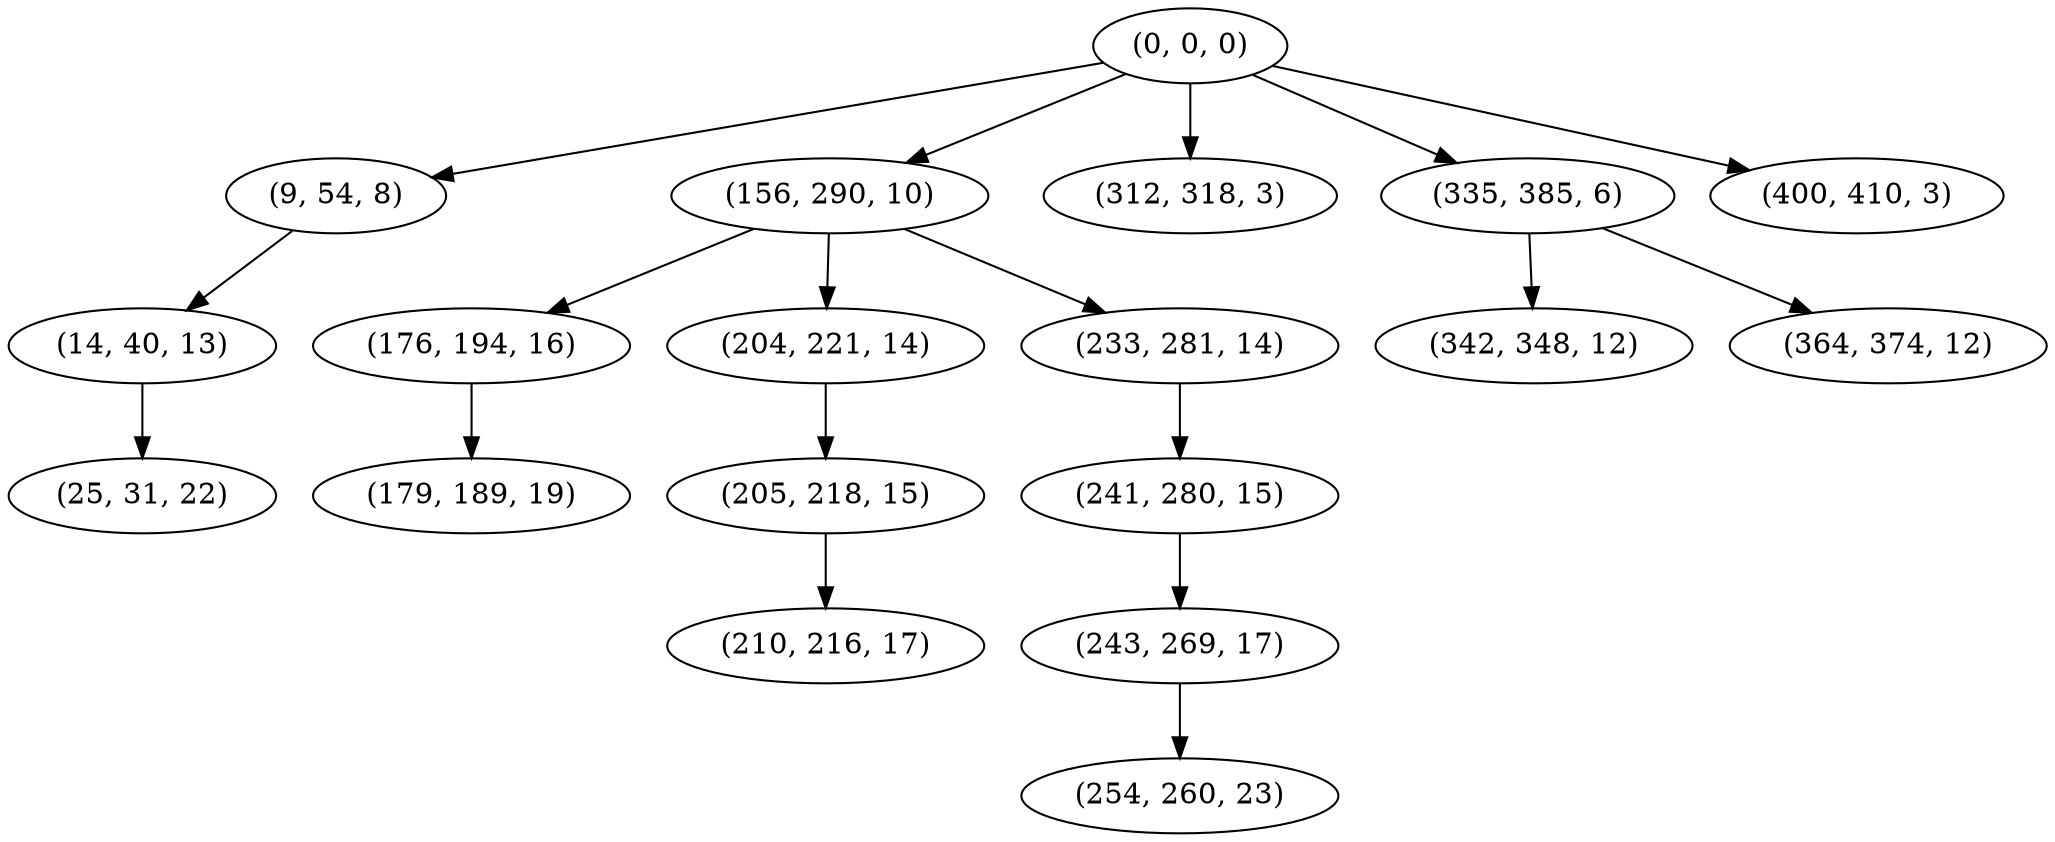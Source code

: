 digraph tree {
    "(0, 0, 0)";
    "(9, 54, 8)";
    "(14, 40, 13)";
    "(25, 31, 22)";
    "(156, 290, 10)";
    "(176, 194, 16)";
    "(179, 189, 19)";
    "(204, 221, 14)";
    "(205, 218, 15)";
    "(210, 216, 17)";
    "(233, 281, 14)";
    "(241, 280, 15)";
    "(243, 269, 17)";
    "(254, 260, 23)";
    "(312, 318, 3)";
    "(335, 385, 6)";
    "(342, 348, 12)";
    "(364, 374, 12)";
    "(400, 410, 3)";
    "(0, 0, 0)" -> "(9, 54, 8)";
    "(0, 0, 0)" -> "(156, 290, 10)";
    "(0, 0, 0)" -> "(312, 318, 3)";
    "(0, 0, 0)" -> "(335, 385, 6)";
    "(0, 0, 0)" -> "(400, 410, 3)";
    "(9, 54, 8)" -> "(14, 40, 13)";
    "(14, 40, 13)" -> "(25, 31, 22)";
    "(156, 290, 10)" -> "(176, 194, 16)";
    "(156, 290, 10)" -> "(204, 221, 14)";
    "(156, 290, 10)" -> "(233, 281, 14)";
    "(176, 194, 16)" -> "(179, 189, 19)";
    "(204, 221, 14)" -> "(205, 218, 15)";
    "(205, 218, 15)" -> "(210, 216, 17)";
    "(233, 281, 14)" -> "(241, 280, 15)";
    "(241, 280, 15)" -> "(243, 269, 17)";
    "(243, 269, 17)" -> "(254, 260, 23)";
    "(335, 385, 6)" -> "(342, 348, 12)";
    "(335, 385, 6)" -> "(364, 374, 12)";
}

